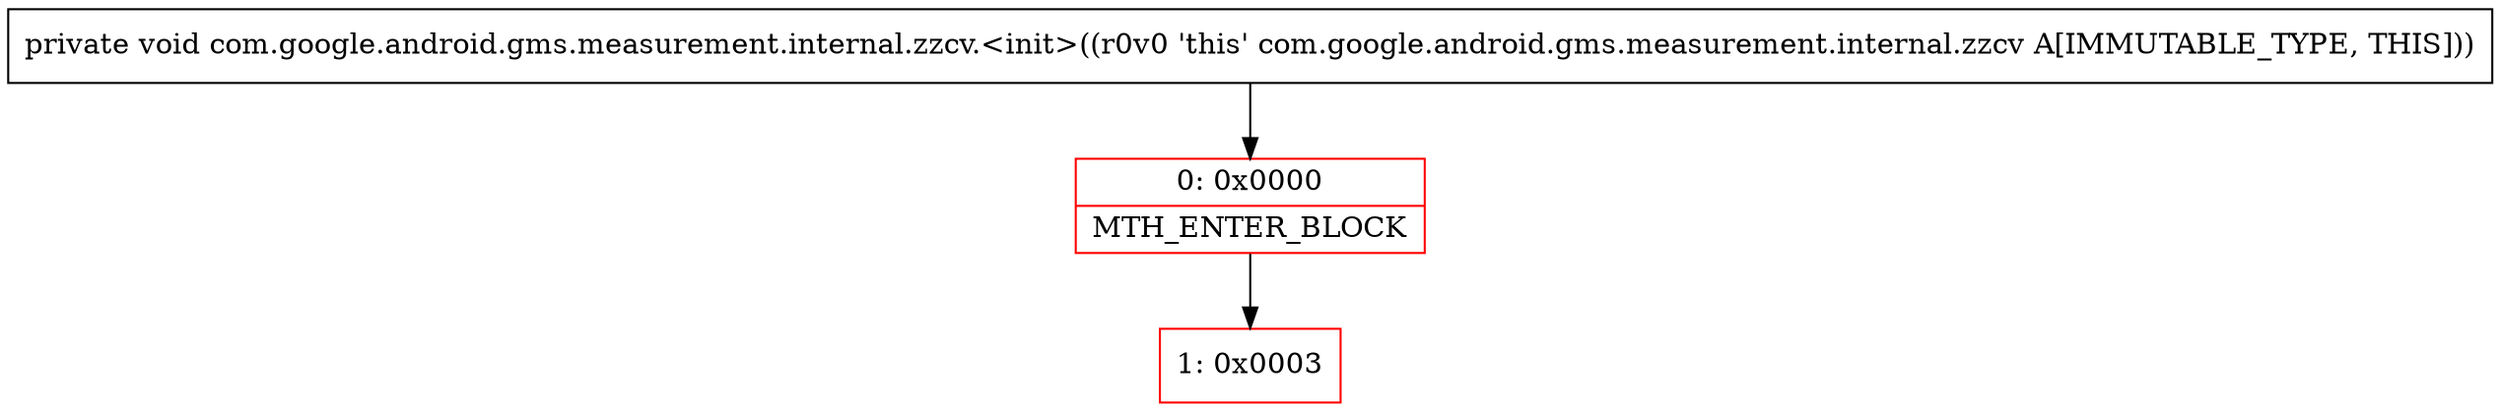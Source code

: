 digraph "CFG forcom.google.android.gms.measurement.internal.zzcv.\<init\>()V" {
subgraph cluster_Region_912586267 {
label = "R(0)";
node [shape=record,color=blue];
}
Node_0 [shape=record,color=red,label="{0\:\ 0x0000|MTH_ENTER_BLOCK\l}"];
Node_1 [shape=record,color=red,label="{1\:\ 0x0003}"];
MethodNode[shape=record,label="{private void com.google.android.gms.measurement.internal.zzcv.\<init\>((r0v0 'this' com.google.android.gms.measurement.internal.zzcv A[IMMUTABLE_TYPE, THIS])) }"];
MethodNode -> Node_0;
Node_0 -> Node_1;
}

